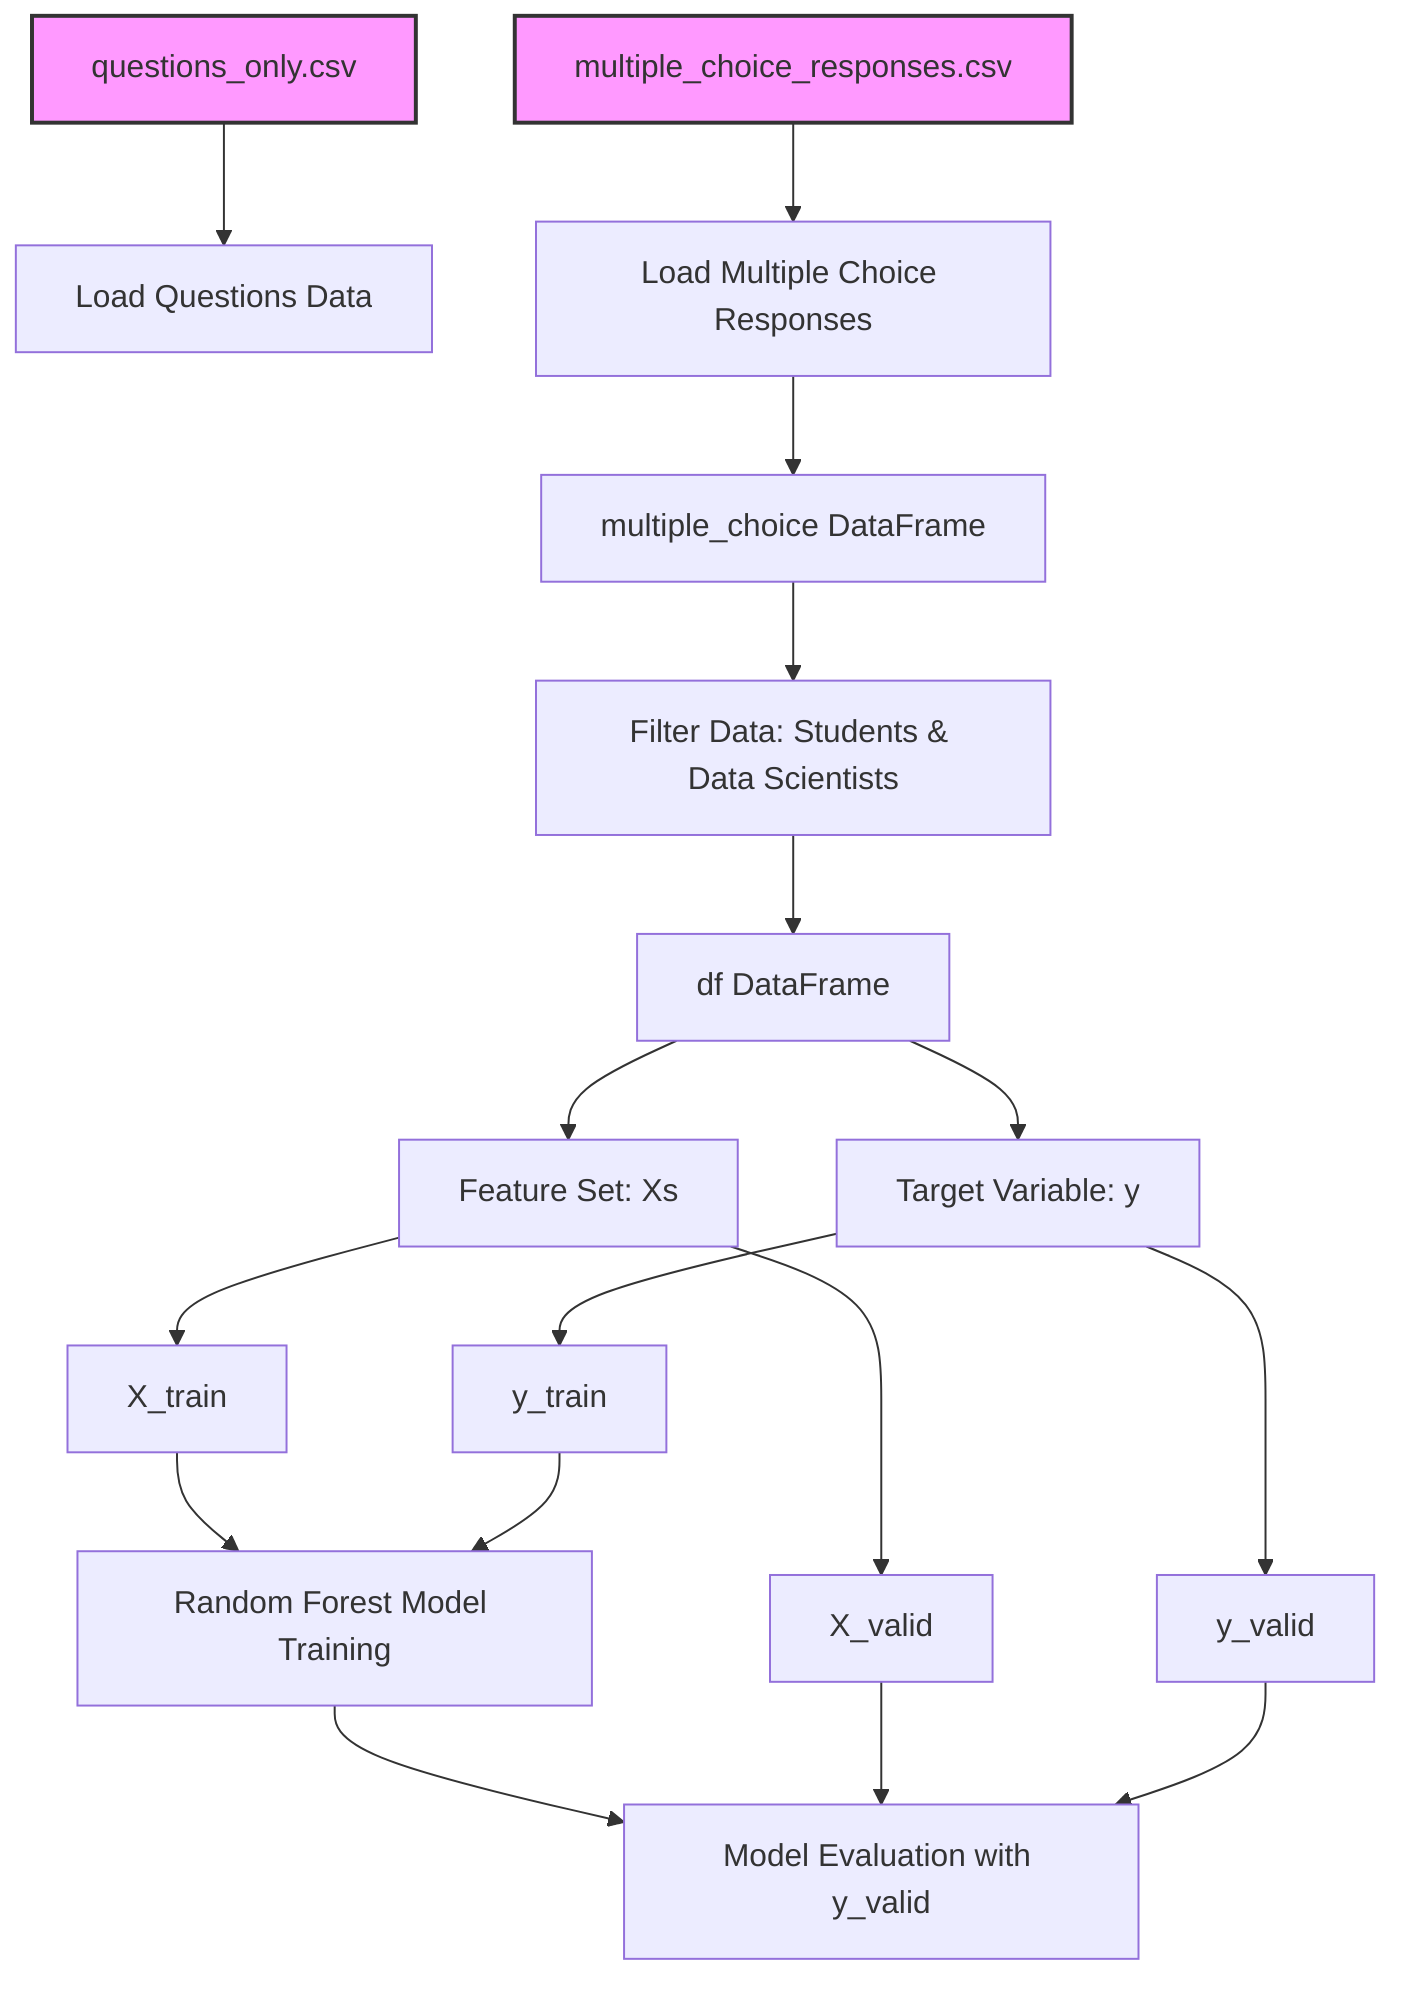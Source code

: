 flowchart TD
    %% Define data sources
    A1["questions_only.csv"]:::dataSource --> A2["Load Questions Data"]
    A3["multiple_choice_responses.csv"]:::dataSource --> A4["Load Multiple Choice Responses"]
    
    %% Initial Data Loading
    A4 --> B1["multiple_choice DataFrame"]
    
    %% Data Filtering and Preparation
    B1 --> B2["Filter Data: Students & Data Scientists"]
    B2 --> B3["df DataFrame"]
    B3 --> B4["Target Variable: y"]
    B3 --> B5["Feature Set: Xs"]
    
    %% Data Splitting
    B4 --> C1["y_train"]
    B4 --> C2["y_valid"]
    B5 --> C3["X_train"]
    B5 --> C4["X_valid"]

    %% Model Training
    C3 --> D1["Random Forest Model Training"]
    C1 --> D1

    %% Model Evaluation
    D1 --> E1["Model Evaluation with y_valid"]
    C4 --> E1
    C2 --> E1

    %% Define class definitions
    classDef dataSource fill:#f9f,stroke:#333,stroke-width:2px;